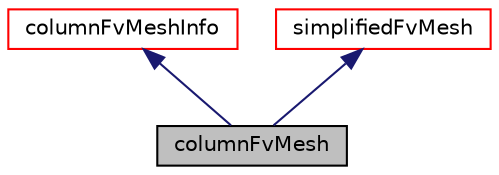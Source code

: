digraph "columnFvMesh"
{
  bgcolor="transparent";
  edge [fontname="Helvetica",fontsize="10",labelfontname="Helvetica",labelfontsize="10"];
  node [fontname="Helvetica",fontsize="10",shape=record];
  Node1 [label="columnFvMesh",height=0.2,width=0.4,color="black", fillcolor="grey75", style="filled" fontcolor="black"];
  Node2 -> Node1 [dir="back",color="midnightblue",fontsize="10",style="solid",fontname="Helvetica"];
  Node2 [label="columnFvMeshInfo",height=0.2,width=0.4,color="red",URL="$classFoam_1_1simplifiedMeshes_1_1columnFvMeshInfo.html"];
  Node3 -> Node1 [dir="back",color="midnightblue",fontsize="10",style="solid",fontname="Helvetica"];
  Node3 [label="simplifiedFvMesh",height=0.2,width=0.4,color="red",URL="$classFoam_1_1simplifiedFvMesh.html",tooltip="Functions to generate simplified finite volume meshes. "];
}
